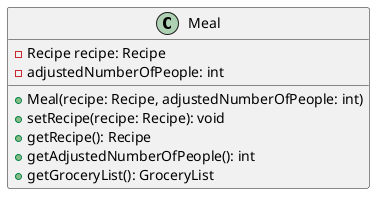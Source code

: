 @startuml

left to right direction

class Meal {
  - Recipe recipe: Recipe
  - adjustedNumberOfPeople: int
  + Meal(recipe: Recipe, adjustedNumberOfPeople: int)
  + setRecipe(recipe: Recipe): void
  + getRecipe(): Recipe
  + getAdjustedNumberOfPeople(): int
  + getGroceryList(): GroceryList
}
@enduml